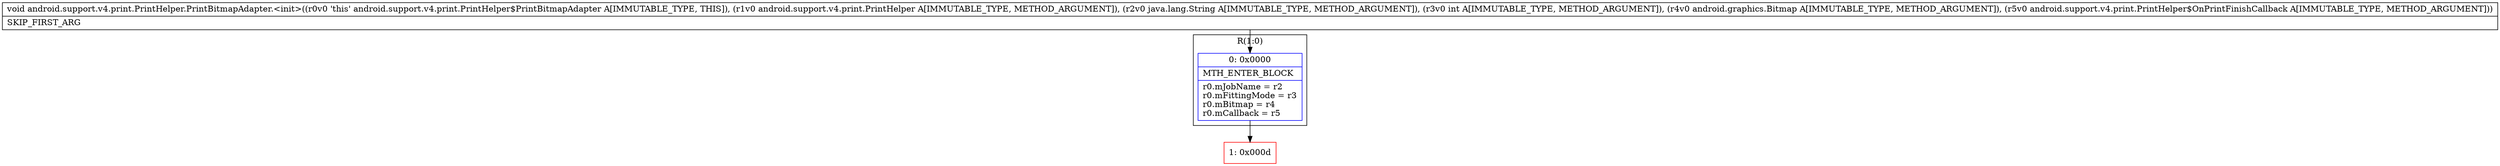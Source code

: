 digraph "CFG forandroid.support.v4.print.PrintHelper.PrintBitmapAdapter.\<init\>(Landroid\/support\/v4\/print\/PrintHelper;Ljava\/lang\/String;ILandroid\/graphics\/Bitmap;Landroid\/support\/v4\/print\/PrintHelper$OnPrintFinishCallback;)V" {
subgraph cluster_Region_1792012029 {
label = "R(1:0)";
node [shape=record,color=blue];
Node_0 [shape=record,label="{0\:\ 0x0000|MTH_ENTER_BLOCK\l|r0.mJobName = r2\lr0.mFittingMode = r3\lr0.mBitmap = r4\lr0.mCallback = r5\l}"];
}
Node_1 [shape=record,color=red,label="{1\:\ 0x000d}"];
MethodNode[shape=record,label="{void android.support.v4.print.PrintHelper.PrintBitmapAdapter.\<init\>((r0v0 'this' android.support.v4.print.PrintHelper$PrintBitmapAdapter A[IMMUTABLE_TYPE, THIS]), (r1v0 android.support.v4.print.PrintHelper A[IMMUTABLE_TYPE, METHOD_ARGUMENT]), (r2v0 java.lang.String A[IMMUTABLE_TYPE, METHOD_ARGUMENT]), (r3v0 int A[IMMUTABLE_TYPE, METHOD_ARGUMENT]), (r4v0 android.graphics.Bitmap A[IMMUTABLE_TYPE, METHOD_ARGUMENT]), (r5v0 android.support.v4.print.PrintHelper$OnPrintFinishCallback A[IMMUTABLE_TYPE, METHOD_ARGUMENT]))  | SKIP_FIRST_ARG\l}"];
MethodNode -> Node_0;
Node_0 -> Node_1;
}

